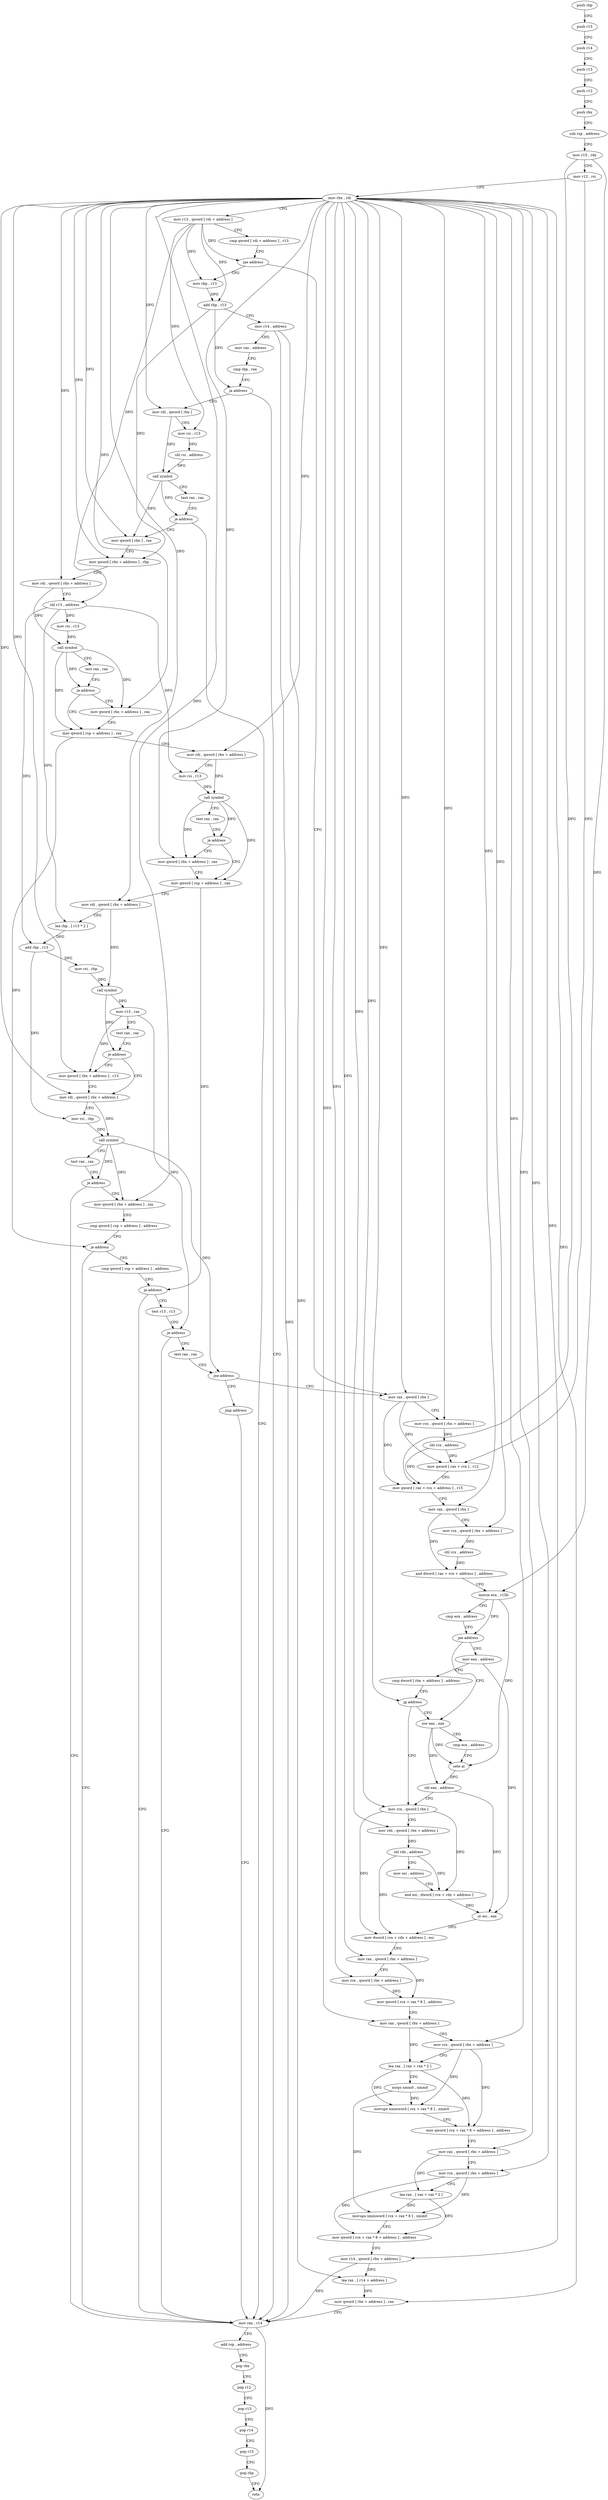 digraph "func" {
"4238720" [label = "push rbp" ]
"4238721" [label = "push r15" ]
"4238723" [label = "push r14" ]
"4238725" [label = "push r13" ]
"4238727" [label = "push r12" ]
"4238729" [label = "push rbx" ]
"4238730" [label = "sub rsp , address" ]
"4238734" [label = "mov r15 , rdx" ]
"4238737" [label = "mov r12 , rsi" ]
"4238740" [label = "mov rbx , rdi" ]
"4238743" [label = "mov r13 , qword [ rdi + address ]" ]
"4238747" [label = "cmp qword [ rdi + address ] , r13" ]
"4238751" [label = "jae address" ]
"4238955" [label = "mov rbp , r13" ]
"4238757" [label = "mov rax , qword [ rbx ]" ]
"4238958" [label = "add rbp , r13" ]
"4238961" [label = "mov r14 , address" ]
"4238968" [label = "mov rax , address" ]
"4238978" [label = "cmp rbp , rax" ]
"4238981" [label = "ja address" ]
"4238937" [label = "mov rax , r14" ]
"4238983" [label = "mov rdi , qword [ rbx ]" ]
"4238760" [label = "mov rcx , qword [ rbx + address ]" ]
"4238764" [label = "shl rcx , address" ]
"4238768" [label = "mov qword [ rax + rcx ] , r12" ]
"4238772" [label = "mov qword [ rax + rcx + address ] , r15" ]
"4238777" [label = "mov rax , qword [ rbx ]" ]
"4238780" [label = "mov rcx , qword [ rbx + address ]" ]
"4238784" [label = "shl rcx , address" ]
"4238788" [label = "and dword [ rax + rcx + address ] , address" ]
"4238796" [label = "movzx ecx , r15b" ]
"4238800" [label = "cmp ecx , address" ]
"4238803" [label = "jne address" ]
"4238819" [label = "xor eax , eax" ]
"4238805" [label = "mov eax , address" ]
"4238940" [label = "add rsp , address" ]
"4238944" [label = "pop rbx" ]
"4238945" [label = "pop r12" ]
"4238947" [label = "pop r13" ]
"4238949" [label = "pop r14" ]
"4238951" [label = "pop r15" ]
"4238953" [label = "pop rbp" ]
"4238954" [label = "retn" ]
"4238986" [label = "mov rsi , r13" ]
"4238989" [label = "shl rsi , address" ]
"4238993" [label = "call symbol" ]
"4238998" [label = "test rax , rax" ]
"4239001" [label = "je address" ]
"4239003" [label = "mov qword [ rbx ] , rax" ]
"4238821" [label = "cmp ecx , address" ]
"4238824" [label = "sete al" ]
"4238827" [label = "shl eax , address" ]
"4238830" [label = "mov rcx , qword [ rbx ]" ]
"4238810" [label = "cmp dword [ rbx + address ] , address" ]
"4238817" [label = "jg address" ]
"4239006" [label = "mov qword [ rbx + address ] , rbp" ]
"4239010" [label = "mov rdi , qword [ rbx + address ]" ]
"4239014" [label = "shl r13 , address" ]
"4239018" [label = "mov rsi , r13" ]
"4239021" [label = "call symbol" ]
"4239026" [label = "test rax , rax" ]
"4239029" [label = "je address" ]
"4239035" [label = "mov qword [ rsp + address ] , rax" ]
"4239031" [label = "mov qword [ rbx + address ] , rax" ]
"4238833" [label = "mov rdx , qword [ rbx + address ]" ]
"4238837" [label = "shl rdx , address" ]
"4238841" [label = "mov esi , address" ]
"4238846" [label = "and esi , dword [ rcx + rdx + address ]" ]
"4238850" [label = "or esi , eax" ]
"4238852" [label = "mov dword [ rcx + rdx + address ] , esi" ]
"4238856" [label = "mov rax , qword [ rbx + address ]" ]
"4238860" [label = "mov rcx , qword [ rbx + address ]" ]
"4238864" [label = "mov qword [ rcx + rax * 8 ] , address" ]
"4238872" [label = "mov rax , qword [ rbx + address ]" ]
"4238876" [label = "mov rcx , qword [ rbx + address ]" ]
"4238880" [label = "lea rax , [ rax + rax * 2 ]" ]
"4238884" [label = "xorps xmm0 , xmm0" ]
"4238887" [label = "movups xmmword [ rcx + rax * 8 ] , xmm0" ]
"4238891" [label = "mov qword [ rcx + rax * 8 + address ] , address" ]
"4238900" [label = "mov rax , qword [ rbx + address ]" ]
"4238904" [label = "mov rcx , qword [ rbx + address ]" ]
"4238908" [label = "lea rax , [ rax + rax * 2 ]" ]
"4238912" [label = "movups xmmword [ rcx + rax * 8 ] , xmm0" ]
"4238916" [label = "mov qword [ rcx + rax * 8 + address ] , address" ]
"4238925" [label = "mov r14 , qword [ rbx + address ]" ]
"4238929" [label = "lea rax , [ r14 + address ]" ]
"4238933" [label = "mov qword [ rbx + address ] , rax" ]
"4239040" [label = "mov rdi , qword [ rbx + address ]" ]
"4239044" [label = "mov rsi , r13" ]
"4239047" [label = "call symbol" ]
"4239052" [label = "test rax , rax" ]
"4239055" [label = "je address" ]
"4239061" [label = "mov qword [ rsp + address ] , rax" ]
"4239057" [label = "mov qword [ rbx + address ] , rax" ]
"4239066" [label = "mov rdi , qword [ rbx + address ]" ]
"4239070" [label = "lea rbp , [ r13 * 2 ]" ]
"4239078" [label = "add rbp , r13" ]
"4239081" [label = "mov rsi , rbp" ]
"4239084" [label = "call symbol" ]
"4239089" [label = "mov r13 , rax" ]
"4239092" [label = "test rax , rax" ]
"4239095" [label = "je address" ]
"4239101" [label = "mov rdi , qword [ rbx + address ]" ]
"4239097" [label = "mov qword [ rbx + address ] , r13" ]
"4239105" [label = "mov rsi , rbp" ]
"4239108" [label = "call symbol" ]
"4239113" [label = "test rax , rax" ]
"4239116" [label = "je address" ]
"4239122" [label = "mov qword [ rbx + address ] , rax" ]
"4239126" [label = "cmp qword [ rsp + address ] , address" ]
"4239132" [label = "je address" ]
"4239138" [label = "cmp qword [ rsp + address ] , address" ]
"4239144" [label = "je address" ]
"4239150" [label = "test r13 , r13" ]
"4239153" [label = "je address" ]
"4239159" [label = "test rax , rax" ]
"4239162" [label = "jne address" ]
"4239168" [label = "jmp address" ]
"4238720" -> "4238721" [ label = "CFG" ]
"4238721" -> "4238723" [ label = "CFG" ]
"4238723" -> "4238725" [ label = "CFG" ]
"4238725" -> "4238727" [ label = "CFG" ]
"4238727" -> "4238729" [ label = "CFG" ]
"4238729" -> "4238730" [ label = "CFG" ]
"4238730" -> "4238734" [ label = "CFG" ]
"4238734" -> "4238737" [ label = "CFG" ]
"4238734" -> "4238772" [ label = "DFG" ]
"4238734" -> "4238796" [ label = "DFG" ]
"4238737" -> "4238740" [ label = "CFG" ]
"4238737" -> "4238768" [ label = "DFG" ]
"4238740" -> "4238743" [ label = "CFG" ]
"4238740" -> "4238757" [ label = "DFG" ]
"4238740" -> "4238760" [ label = "DFG" ]
"4238740" -> "4238777" [ label = "DFG" ]
"4238740" -> "4238780" [ label = "DFG" ]
"4238740" -> "4238983" [ label = "DFG" ]
"4238740" -> "4238817" [ label = "DFG" ]
"4238740" -> "4239003" [ label = "DFG" ]
"4238740" -> "4239006" [ label = "DFG" ]
"4238740" -> "4239010" [ label = "DFG" ]
"4238740" -> "4238830" [ label = "DFG" ]
"4238740" -> "4238833" [ label = "DFG" ]
"4238740" -> "4238856" [ label = "DFG" ]
"4238740" -> "4238860" [ label = "DFG" ]
"4238740" -> "4238872" [ label = "DFG" ]
"4238740" -> "4238876" [ label = "DFG" ]
"4238740" -> "4238900" [ label = "DFG" ]
"4238740" -> "4238904" [ label = "DFG" ]
"4238740" -> "4238925" [ label = "DFG" ]
"4238740" -> "4238933" [ label = "DFG" ]
"4238740" -> "4239040" [ label = "DFG" ]
"4238740" -> "4239031" [ label = "DFG" ]
"4238740" -> "4239066" [ label = "DFG" ]
"4238740" -> "4239057" [ label = "DFG" ]
"4238740" -> "4239101" [ label = "DFG" ]
"4238740" -> "4239097" [ label = "DFG" ]
"4238740" -> "4239122" [ label = "DFG" ]
"4238743" -> "4238747" [ label = "CFG" ]
"4238743" -> "4238751" [ label = "DFG" ]
"4238743" -> "4238955" [ label = "DFG" ]
"4238743" -> "4238958" [ label = "DFG" ]
"4238743" -> "4238986" [ label = "DFG" ]
"4238743" -> "4239014" [ label = "DFG" ]
"4238747" -> "4238751" [ label = "CFG" ]
"4238751" -> "4238955" [ label = "CFG" ]
"4238751" -> "4238757" [ label = "CFG" ]
"4238955" -> "4238958" [ label = "DFG" ]
"4238757" -> "4238760" [ label = "CFG" ]
"4238757" -> "4238768" [ label = "DFG" ]
"4238757" -> "4238772" [ label = "DFG" ]
"4238958" -> "4238961" [ label = "CFG" ]
"4238958" -> "4238981" [ label = "DFG" ]
"4238958" -> "4239006" [ label = "DFG" ]
"4238961" -> "4238968" [ label = "CFG" ]
"4238961" -> "4238937" [ label = "DFG" ]
"4238961" -> "4238929" [ label = "DFG" ]
"4238968" -> "4238978" [ label = "CFG" ]
"4238978" -> "4238981" [ label = "CFG" ]
"4238981" -> "4238937" [ label = "CFG" ]
"4238981" -> "4238983" [ label = "CFG" ]
"4238937" -> "4238940" [ label = "CFG" ]
"4238937" -> "4238954" [ label = "DFG" ]
"4238983" -> "4238986" [ label = "CFG" ]
"4238983" -> "4238993" [ label = "DFG" ]
"4238760" -> "4238764" [ label = "DFG" ]
"4238764" -> "4238768" [ label = "DFG" ]
"4238764" -> "4238772" [ label = "DFG" ]
"4238768" -> "4238772" [ label = "CFG" ]
"4238772" -> "4238777" [ label = "CFG" ]
"4238777" -> "4238780" [ label = "CFG" ]
"4238777" -> "4238788" [ label = "DFG" ]
"4238780" -> "4238784" [ label = "DFG" ]
"4238784" -> "4238788" [ label = "DFG" ]
"4238788" -> "4238796" [ label = "CFG" ]
"4238796" -> "4238800" [ label = "CFG" ]
"4238796" -> "4238803" [ label = "DFG" ]
"4238796" -> "4238824" [ label = "DFG" ]
"4238800" -> "4238803" [ label = "CFG" ]
"4238803" -> "4238819" [ label = "CFG" ]
"4238803" -> "4238805" [ label = "CFG" ]
"4238819" -> "4238821" [ label = "CFG" ]
"4238819" -> "4238824" [ label = "DFG" ]
"4238819" -> "4238827" [ label = "DFG" ]
"4238805" -> "4238810" [ label = "CFG" ]
"4238805" -> "4238850" [ label = "DFG" ]
"4238940" -> "4238944" [ label = "CFG" ]
"4238944" -> "4238945" [ label = "CFG" ]
"4238945" -> "4238947" [ label = "CFG" ]
"4238947" -> "4238949" [ label = "CFG" ]
"4238949" -> "4238951" [ label = "CFG" ]
"4238951" -> "4238953" [ label = "CFG" ]
"4238953" -> "4238954" [ label = "CFG" ]
"4238986" -> "4238989" [ label = "DFG" ]
"4238989" -> "4238993" [ label = "DFG" ]
"4238993" -> "4238998" [ label = "CFG" ]
"4238993" -> "4239001" [ label = "DFG" ]
"4238993" -> "4239003" [ label = "DFG" ]
"4238998" -> "4239001" [ label = "CFG" ]
"4239001" -> "4238937" [ label = "CFG" ]
"4239001" -> "4239003" [ label = "CFG" ]
"4239003" -> "4239006" [ label = "CFG" ]
"4238821" -> "4238824" [ label = "CFG" ]
"4238824" -> "4238827" [ label = "DFG" ]
"4238827" -> "4238830" [ label = "CFG" ]
"4238827" -> "4238850" [ label = "DFG" ]
"4238830" -> "4238833" [ label = "CFG" ]
"4238830" -> "4238846" [ label = "DFG" ]
"4238830" -> "4238852" [ label = "DFG" ]
"4238810" -> "4238817" [ label = "CFG" ]
"4238817" -> "4238830" [ label = "CFG" ]
"4238817" -> "4238819" [ label = "CFG" ]
"4239006" -> "4239010" [ label = "CFG" ]
"4239010" -> "4239014" [ label = "CFG" ]
"4239010" -> "4239021" [ label = "DFG" ]
"4239014" -> "4239018" [ label = "DFG" ]
"4239014" -> "4239044" [ label = "DFG" ]
"4239014" -> "4239070" [ label = "DFG" ]
"4239014" -> "4239078" [ label = "DFG" ]
"4239018" -> "4239021" [ label = "DFG" ]
"4239021" -> "4239026" [ label = "CFG" ]
"4239021" -> "4239029" [ label = "DFG" ]
"4239021" -> "4239035" [ label = "DFG" ]
"4239021" -> "4239031" [ label = "DFG" ]
"4239026" -> "4239029" [ label = "CFG" ]
"4239029" -> "4239035" [ label = "CFG" ]
"4239029" -> "4239031" [ label = "CFG" ]
"4239035" -> "4239040" [ label = "CFG" ]
"4239035" -> "4239132" [ label = "DFG" ]
"4239031" -> "4239035" [ label = "CFG" ]
"4238833" -> "4238837" [ label = "DFG" ]
"4238837" -> "4238841" [ label = "CFG" ]
"4238837" -> "4238846" [ label = "DFG" ]
"4238837" -> "4238852" [ label = "DFG" ]
"4238841" -> "4238846" [ label = "CFG" ]
"4238846" -> "4238850" [ label = "DFG" ]
"4238850" -> "4238852" [ label = "DFG" ]
"4238852" -> "4238856" [ label = "CFG" ]
"4238856" -> "4238860" [ label = "CFG" ]
"4238856" -> "4238864" [ label = "DFG" ]
"4238860" -> "4238864" [ label = "DFG" ]
"4238864" -> "4238872" [ label = "CFG" ]
"4238872" -> "4238876" [ label = "CFG" ]
"4238872" -> "4238880" [ label = "DFG" ]
"4238876" -> "4238880" [ label = "CFG" ]
"4238876" -> "4238887" [ label = "DFG" ]
"4238876" -> "4238891" [ label = "DFG" ]
"4238880" -> "4238884" [ label = "CFG" ]
"4238880" -> "4238887" [ label = "DFG" ]
"4238880" -> "4238891" [ label = "DFG" ]
"4238884" -> "4238887" [ label = "DFG" ]
"4238884" -> "4238912" [ label = "DFG" ]
"4238887" -> "4238891" [ label = "CFG" ]
"4238891" -> "4238900" [ label = "CFG" ]
"4238900" -> "4238904" [ label = "CFG" ]
"4238900" -> "4238908" [ label = "DFG" ]
"4238904" -> "4238908" [ label = "CFG" ]
"4238904" -> "4238912" [ label = "DFG" ]
"4238904" -> "4238916" [ label = "DFG" ]
"4238908" -> "4238912" [ label = "DFG" ]
"4238908" -> "4238916" [ label = "DFG" ]
"4238912" -> "4238916" [ label = "CFG" ]
"4238916" -> "4238925" [ label = "CFG" ]
"4238925" -> "4238929" [ label = "DFG" ]
"4238925" -> "4238937" [ label = "DFG" ]
"4238929" -> "4238933" [ label = "DFG" ]
"4238933" -> "4238937" [ label = "CFG" ]
"4239040" -> "4239044" [ label = "CFG" ]
"4239040" -> "4239047" [ label = "DFG" ]
"4239044" -> "4239047" [ label = "DFG" ]
"4239047" -> "4239052" [ label = "CFG" ]
"4239047" -> "4239055" [ label = "DFG" ]
"4239047" -> "4239061" [ label = "DFG" ]
"4239047" -> "4239057" [ label = "DFG" ]
"4239052" -> "4239055" [ label = "CFG" ]
"4239055" -> "4239061" [ label = "CFG" ]
"4239055" -> "4239057" [ label = "CFG" ]
"4239061" -> "4239066" [ label = "CFG" ]
"4239061" -> "4239144" [ label = "DFG" ]
"4239057" -> "4239061" [ label = "CFG" ]
"4239066" -> "4239070" [ label = "CFG" ]
"4239066" -> "4239084" [ label = "DFG" ]
"4239070" -> "4239078" [ label = "DFG" ]
"4239078" -> "4239081" [ label = "DFG" ]
"4239078" -> "4239105" [ label = "DFG" ]
"4239081" -> "4239084" [ label = "DFG" ]
"4239084" -> "4239089" [ label = "DFG" ]
"4239084" -> "4239095" [ label = "DFG" ]
"4239089" -> "4239092" [ label = "CFG" ]
"4239089" -> "4239097" [ label = "DFG" ]
"4239089" -> "4239153" [ label = "DFG" ]
"4239092" -> "4239095" [ label = "CFG" ]
"4239095" -> "4239101" [ label = "CFG" ]
"4239095" -> "4239097" [ label = "CFG" ]
"4239101" -> "4239105" [ label = "CFG" ]
"4239101" -> "4239108" [ label = "DFG" ]
"4239097" -> "4239101" [ label = "CFG" ]
"4239105" -> "4239108" [ label = "DFG" ]
"4239108" -> "4239113" [ label = "CFG" ]
"4239108" -> "4239116" [ label = "DFG" ]
"4239108" -> "4239122" [ label = "DFG" ]
"4239108" -> "4239162" [ label = "DFG" ]
"4239113" -> "4239116" [ label = "CFG" ]
"4239116" -> "4238937" [ label = "CFG" ]
"4239116" -> "4239122" [ label = "CFG" ]
"4239122" -> "4239126" [ label = "CFG" ]
"4239126" -> "4239132" [ label = "CFG" ]
"4239132" -> "4238937" [ label = "CFG" ]
"4239132" -> "4239138" [ label = "CFG" ]
"4239138" -> "4239144" [ label = "CFG" ]
"4239144" -> "4238937" [ label = "CFG" ]
"4239144" -> "4239150" [ label = "CFG" ]
"4239150" -> "4239153" [ label = "CFG" ]
"4239153" -> "4238937" [ label = "CFG" ]
"4239153" -> "4239159" [ label = "CFG" ]
"4239159" -> "4239162" [ label = "CFG" ]
"4239162" -> "4238757" [ label = "CFG" ]
"4239162" -> "4239168" [ label = "CFG" ]
"4239168" -> "4238937" [ label = "CFG" ]
}

